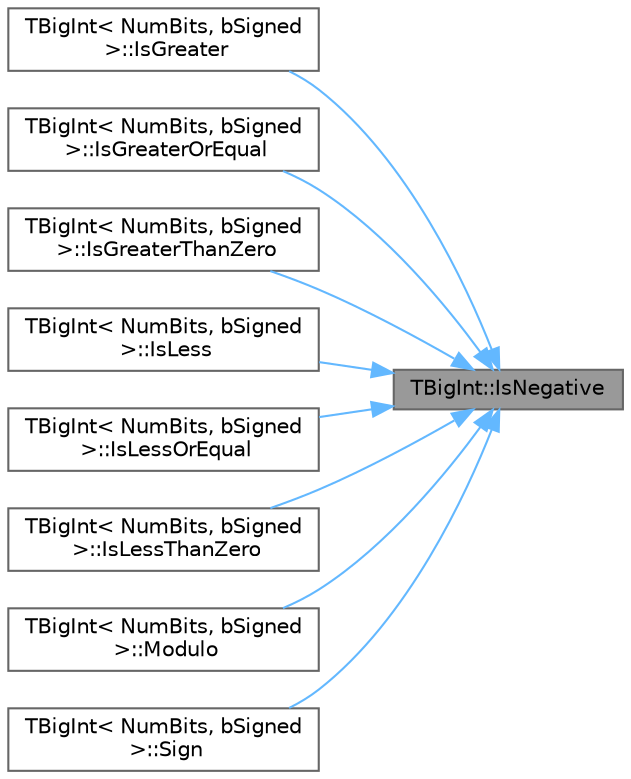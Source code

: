 digraph "TBigInt::IsNegative"
{
 // INTERACTIVE_SVG=YES
 // LATEX_PDF_SIZE
  bgcolor="transparent";
  edge [fontname=Helvetica,fontsize=10,labelfontname=Helvetica,labelfontsize=10];
  node [fontname=Helvetica,fontsize=10,shape=box,height=0.2,width=0.4];
  rankdir="RL";
  Node1 [id="Node000001",label="TBigInt::IsNegative",height=0.2,width=0.4,color="gray40", fillcolor="grey60", style="filled", fontcolor="black",tooltip="Checks if this integer is negative."];
  Node1 -> Node2 [id="edge1_Node000001_Node000002",dir="back",color="steelblue1",style="solid",tooltip=" "];
  Node2 [id="Node000002",label="TBigInt\< NumBits, bSigned\l \>::IsGreater",height=0.2,width=0.4,color="grey40", fillcolor="white", style="filled",URL="$d1/db0/classTBigInt.html#a2290f849a4e4a5871b4c16ce6d81eb51",tooltip=" "];
  Node1 -> Node3 [id="edge2_Node000001_Node000003",dir="back",color="steelblue1",style="solid",tooltip=" "];
  Node3 [id="Node000003",label="TBigInt\< NumBits, bSigned\l \>::IsGreaterOrEqual",height=0.2,width=0.4,color="grey40", fillcolor="white", style="filled",URL="$d1/db0/classTBigInt.html#a2fa6785a5336a1e810ec53300bc10c35",tooltip=" "];
  Node1 -> Node4 [id="edge3_Node000001_Node000004",dir="back",color="steelblue1",style="solid",tooltip=" "];
  Node4 [id="Node000004",label="TBigInt\< NumBits, bSigned\l \>::IsGreaterThanZero",height=0.2,width=0.4,color="grey40", fillcolor="white", style="filled",URL="$d1/db0/classTBigInt.html#acc70be13487728d7b59d36d36b8a4386",tooltip=" "];
  Node1 -> Node5 [id="edge4_Node000001_Node000005",dir="back",color="steelblue1",style="solid",tooltip=" "];
  Node5 [id="Node000005",label="TBigInt\< NumBits, bSigned\l \>::IsLess",height=0.2,width=0.4,color="grey40", fillcolor="white", style="filled",URL="$d1/db0/classTBigInt.html#afee36be2204497355fde812819b90668",tooltip=" "];
  Node1 -> Node6 [id="edge5_Node000001_Node000006",dir="back",color="steelblue1",style="solid",tooltip=" "];
  Node6 [id="Node000006",label="TBigInt\< NumBits, bSigned\l \>::IsLessOrEqual",height=0.2,width=0.4,color="grey40", fillcolor="white", style="filled",URL="$d1/db0/classTBigInt.html#a725b8ec99dfafb075ecbff5f892c3e2e",tooltip=" "];
  Node1 -> Node7 [id="edge6_Node000001_Node000007",dir="back",color="steelblue1",style="solid",tooltip=" "];
  Node7 [id="Node000007",label="TBigInt\< NumBits, bSigned\l \>::IsLessThanZero",height=0.2,width=0.4,color="grey40", fillcolor="white", style="filled",URL="$d1/db0/classTBigInt.html#ae8925f3efa59b3b2deafe060f1f0bad7",tooltip=" "];
  Node1 -> Node8 [id="edge7_Node000001_Node000008",dir="back",color="steelblue1",style="solid",tooltip=" "];
  Node8 [id="Node000008",label="TBigInt\< NumBits, bSigned\l \>::Modulo",height=0.2,width=0.4,color="grey40", fillcolor="white", style="filled",URL="$d1/db0/classTBigInt.html#ad28ed473c179d719f0122b275c158edc",tooltip=" "];
  Node1 -> Node9 [id="edge8_Node000001_Node000009",dir="back",color="steelblue1",style="solid",tooltip=" "];
  Node9 [id="Node000009",label="TBigInt\< NumBits, bSigned\l \>::Sign",height=0.2,width=0.4,color="grey40", fillcolor="white", style="filled",URL="$d1/db0/classTBigInt.html#a9e100089398595423ee0a59d754e6019",tooltip=" "];
}
